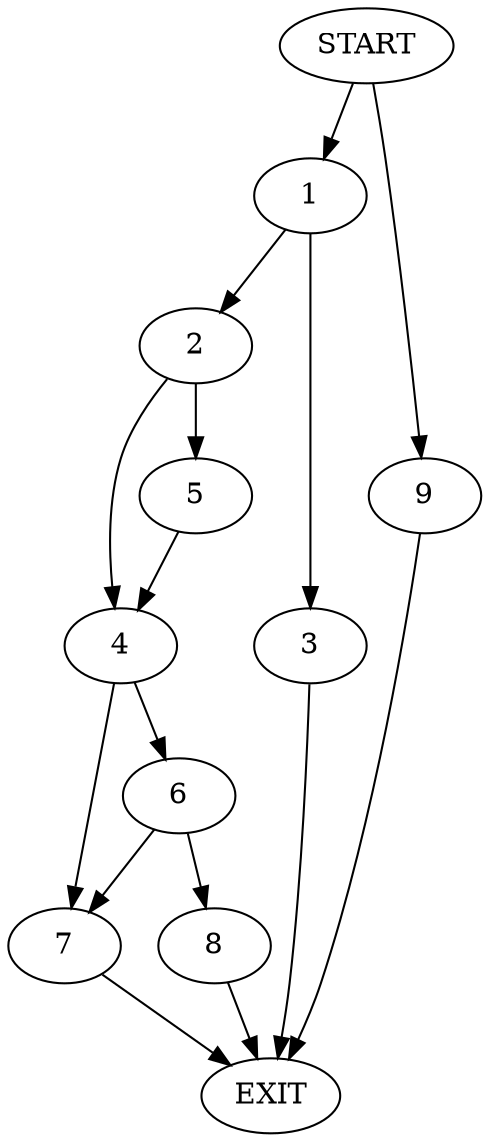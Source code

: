 digraph {
0 [label="START"]
10 [label="EXIT"]
0 -> 1
1 -> 2
1 -> 3
2 -> 4
2 -> 5
3 -> 10
4 -> 6
4 -> 7
5 -> 4
7 -> 10
6 -> 7
6 -> 8
8 -> 10
0 -> 9
9 -> 10
}

